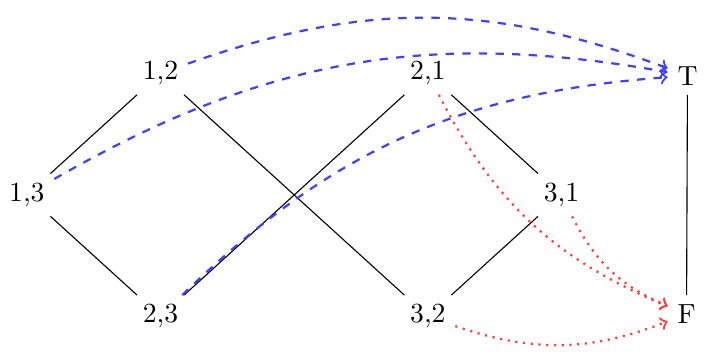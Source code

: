 \documentclass[tikz]{standalone}
\usetikzlibrary{positioning}
\begin{document}
\begin{tikzpicture}
    \node (fake) at (0,0) {\phantom{1,1}};
    \node (12) [above left=of fake]  {1,2};
    \node (13) [below left=of 12] {1,3};
    \node (21) [above right=of fake] {2,1};
    \node (23) [below right=of 13] {2,3};
    \node (31) [below right=of 21] {3,1};
    \node (32) [below left=of 31] {3,2};

    \node (T) [above right=of 31] {T};
    \node (F) [below right=of 31] {F};

    \foreach \Source/\Target in {%
        12/13,
        12/32,
        21/23,
        21/31,
        13/23,
        31/32,
        T/F%
        }
        \draw (\Source) to (\Target);

    \foreach \Source/\Target in {%
        12/T,
        13/T,
        23/T%
        }
        \draw[->,blue!75,dashed,thick,bend left=20] (\Source) to (\Target);

    \foreach \Source/\Target in {%
        21/F,
        31/F,
        32/F%
        }
        \draw[->,red!75,dotted,thick,bend right=20] (\Source) to (\Target);
\end{tikzpicture}
\end{document}
